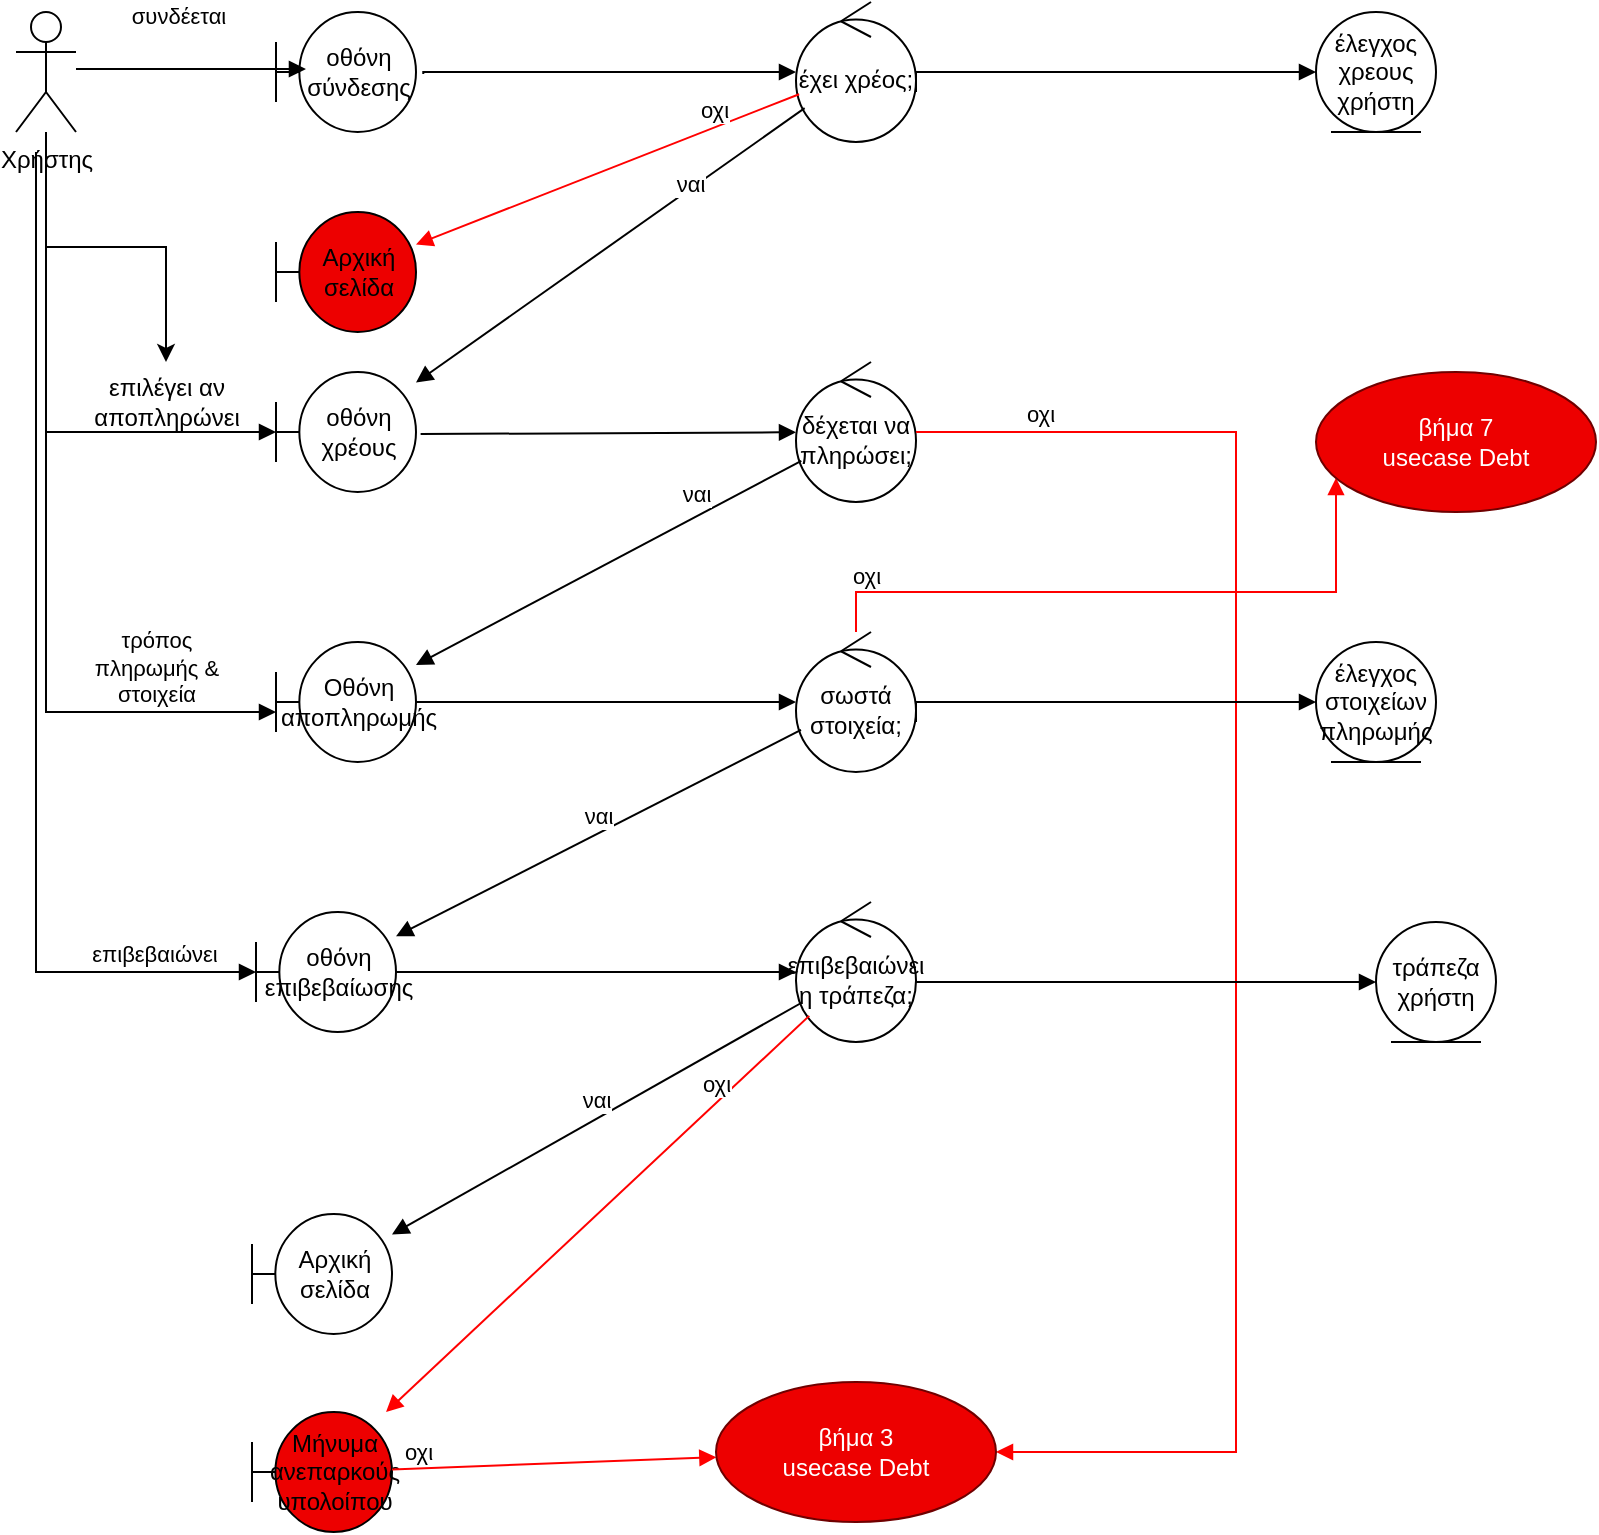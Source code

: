 <mxfile version="21.3.7" type="device">
  <diagram name="Page-1" id="ccE226V-q7xy2WEXV22L">
    <mxGraphModel dx="1912" dy="1095" grid="1" gridSize="10" guides="1" tooltips="1" connect="1" arrows="1" fold="1" page="1" pageScale="1" pageWidth="850" pageHeight="1100" math="0" shadow="0">
      <root>
        <mxCell id="0" />
        <mxCell id="1" parent="0" />
        <mxCell id="06Gl1_4TPb0UIqev2nPP-66" value="" style="edgeStyle=orthogonalEdgeStyle;rounded=0;orthogonalLoop=1;jettySize=auto;html=1;" edge="1" parent="1" source="06Gl1_4TPb0UIqev2nPP-1" target="06Gl1_4TPb0UIqev2nPP-39">
          <mxGeometry relative="1" as="geometry" />
        </mxCell>
        <mxCell id="06Gl1_4TPb0UIqev2nPP-1" value="Χρήστης" style="shape=umlActor;verticalLabelPosition=bottom;verticalAlign=top;html=1;outlineConnect=0;" vertex="1" parent="1">
          <mxGeometry x="40" y="60" width="30" height="60" as="geometry" />
        </mxCell>
        <mxCell id="06Gl1_4TPb0UIqev2nPP-2" value="οθόνη σύνδεσης" style="shape=umlBoundary;whiteSpace=wrap;html=1;" vertex="1" parent="1">
          <mxGeometry x="170" y="60" width="70" height="60" as="geometry" />
        </mxCell>
        <mxCell id="06Gl1_4TPb0UIqev2nPP-3" value="έχει χρέος;" style="ellipse;shape=umlControl;whiteSpace=wrap;html=1;" vertex="1" parent="1">
          <mxGeometry x="430" y="55" width="60" height="70" as="geometry" />
        </mxCell>
        <mxCell id="06Gl1_4TPb0UIqev2nPP-4" value="έλεγχος&lt;br&gt;&lt;div&gt;χρεους&lt;br&gt;χρήστη&lt;br&gt;&lt;/div&gt;" style="ellipse;shape=umlEntity;whiteSpace=wrap;html=1;" vertex="1" parent="1">
          <mxGeometry x="690" y="60" width="60" height="60" as="geometry" />
        </mxCell>
        <mxCell id="06Gl1_4TPb0UIqev2nPP-5" value="Αρχική σελίδα" style="shape=umlBoundary;whiteSpace=wrap;html=1;fillColor=#ED0000;" vertex="1" parent="1">
          <mxGeometry x="170" y="160" width="70" height="60" as="geometry" />
        </mxCell>
        <mxCell id="06Gl1_4TPb0UIqev2nPP-6" value="οθόνη&lt;br&gt;χρέους" style="shape=umlBoundary;whiteSpace=wrap;html=1;" vertex="1" parent="1">
          <mxGeometry x="170" y="240" width="70" height="60" as="geometry" />
        </mxCell>
        <mxCell id="06Gl1_4TPb0UIqev2nPP-12" value="συνδέεται" style="html=1;verticalAlign=bottom;endArrow=block;edgeStyle=elbowEdgeStyle;elbow=vertical;curved=0;rounded=0;entryX=0.214;entryY=0.472;entryDx=0;entryDy=0;entryPerimeter=0;" edge="1" parent="1" source="06Gl1_4TPb0UIqev2nPP-1" target="06Gl1_4TPb0UIqev2nPP-2">
          <mxGeometry x="-0.13" y="18" width="80" relative="1" as="geometry">
            <mxPoint x="310" y="410" as="sourcePoint" />
            <mxPoint x="390" y="410" as="targetPoint" />
            <mxPoint x="1" as="offset" />
          </mxGeometry>
        </mxCell>
        <mxCell id="06Gl1_4TPb0UIqev2nPP-13" value="" style="html=1;verticalAlign=bottom;endArrow=block;edgeStyle=elbowEdgeStyle;elbow=vertical;curved=0;rounded=0;exitX=1.052;exitY=0.517;exitDx=0;exitDy=0;exitPerimeter=0;" edge="1" parent="1" source="06Gl1_4TPb0UIqev2nPP-2" target="06Gl1_4TPb0UIqev2nPP-3">
          <mxGeometry width="80" relative="1" as="geometry">
            <mxPoint x="310" y="450" as="sourcePoint" />
            <mxPoint x="420" y="90" as="targetPoint" />
            <Array as="points">
              <mxPoint x="330" y="90" />
              <mxPoint x="380" y="110" />
            </Array>
          </mxGeometry>
        </mxCell>
        <mxCell id="06Gl1_4TPb0UIqev2nPP-19" value="" style="html=1;verticalAlign=bottom;endArrow=block;edgeStyle=elbowEdgeStyle;elbow=vertical;curved=0;rounded=0;exitX=1;exitY=0.643;exitDx=0;exitDy=0;exitPerimeter=0;" edge="1" parent="1" source="06Gl1_4TPb0UIqev2nPP-3" target="06Gl1_4TPb0UIqev2nPP-4">
          <mxGeometry x="0.003" width="80" relative="1" as="geometry">
            <mxPoint x="310" y="450" as="sourcePoint" />
            <mxPoint x="390" y="450" as="targetPoint" />
            <Array as="points">
              <mxPoint x="570" y="90" />
            </Array>
            <mxPoint as="offset" />
          </mxGeometry>
        </mxCell>
        <mxCell id="06Gl1_4TPb0UIqev2nPP-23" value="οχι" style="html=1;verticalAlign=bottom;endArrow=block;elbow=vertical;rounded=0;fillColor=#a20025;strokeColor=#ff0000;" edge="1" parent="1" source="06Gl1_4TPb0UIqev2nPP-3" target="06Gl1_4TPb0UIqev2nPP-5">
          <mxGeometry x="-0.565" width="80" relative="1" as="geometry">
            <mxPoint x="420" y="500" as="sourcePoint" />
            <mxPoint x="500" y="500" as="targetPoint" />
            <mxPoint x="-1" as="offset" />
          </mxGeometry>
        </mxCell>
        <mxCell id="06Gl1_4TPb0UIqev2nPP-25" value="ναι" style="html=1;verticalAlign=bottom;endArrow=block;elbow=vertical;rounded=0;strokeColor=default;" edge="1" parent="1" source="06Gl1_4TPb0UIqev2nPP-3" target="06Gl1_4TPb0UIqev2nPP-6">
          <mxGeometry x="-0.37" y="6" width="80" relative="1" as="geometry">
            <mxPoint x="-10" y="500" as="sourcePoint" />
            <mxPoint x="70" y="400" as="targetPoint" />
            <mxPoint y="-1" as="offset" />
          </mxGeometry>
        </mxCell>
        <mxCell id="06Gl1_4TPb0UIqev2nPP-28" value="δέχεται να πληρώσει;" style="ellipse;shape=umlControl;whiteSpace=wrap;html=1;" vertex="1" parent="1">
          <mxGeometry x="430" y="235" width="60" height="70" as="geometry" />
        </mxCell>
        <mxCell id="06Gl1_4TPb0UIqev2nPP-29" value="" style="html=1;verticalAlign=bottom;endArrow=block;elbow=vertical;rounded=0;strokeColor=default;exitX=1.033;exitY=0.517;exitDx=0;exitDy=0;exitPerimeter=0;" edge="1" parent="1" source="06Gl1_4TPb0UIqev2nPP-6" target="06Gl1_4TPb0UIqev2nPP-28">
          <mxGeometry x="0.051" y="28" width="80" relative="1" as="geometry">
            <mxPoint x="480" y="136" as="sourcePoint" />
            <mxPoint x="250" y="261" as="targetPoint" />
            <mxPoint as="offset" />
          </mxGeometry>
        </mxCell>
        <mxCell id="06Gl1_4TPb0UIqev2nPP-31" value="σωστά&lt;br&gt;στοιχεία;" style="ellipse;shape=umlControl;whiteSpace=wrap;html=1;" vertex="1" parent="1">
          <mxGeometry x="430" y="370" width="60" height="70" as="geometry" />
        </mxCell>
        <mxCell id="06Gl1_4TPb0UIqev2nPP-32" value="Οθόνη&lt;br&gt;αποπληρωμής" style="shape=umlBoundary;whiteSpace=wrap;html=1;" vertex="1" parent="1">
          <mxGeometry x="170" y="375" width="70" height="60" as="geometry" />
        </mxCell>
        <mxCell id="06Gl1_4TPb0UIqev2nPP-33" value="ναι" style="html=1;verticalAlign=bottom;endArrow=block;elbow=vertical;rounded=0;strokeColor=default;" edge="1" parent="1" source="06Gl1_4TPb0UIqev2nPP-28" target="06Gl1_4TPb0UIqev2nPP-32">
          <mxGeometry x="-0.463" y="-2" width="80" relative="1" as="geometry">
            <mxPoint x="480" y="136" as="sourcePoint" />
            <mxPoint x="250" y="261" as="targetPoint" />
            <mxPoint as="offset" />
          </mxGeometry>
        </mxCell>
        <mxCell id="06Gl1_4TPb0UIqev2nPP-34" value="οχι" style="html=1;verticalAlign=bottom;endArrow=block;elbow=vertical;rounded=0;fillColor=#a20025;strokeColor=#ff0000;edgeStyle=orthogonalEdgeStyle;entryX=1;entryY=0.5;entryDx=0;entryDy=0;" edge="1" parent="1" source="06Gl1_4TPb0UIqev2nPP-28" target="06Gl1_4TPb0UIqev2nPP-70">
          <mxGeometry x="-0.842" width="80" relative="1" as="geometry">
            <mxPoint x="777" y="270" as="sourcePoint" />
            <mxPoint x="650" y="780" as="targetPoint" />
            <mxPoint x="-1" as="offset" />
            <Array as="points">
              <mxPoint x="650" y="270" />
              <mxPoint x="650" y="780" />
            </Array>
          </mxGeometry>
        </mxCell>
        <mxCell id="06Gl1_4TPb0UIqev2nPP-35" value="" style="html=1;verticalAlign=bottom;endArrow=block;elbow=vertical;rounded=0;strokeColor=default;" edge="1" parent="1" source="06Gl1_4TPb0UIqev2nPP-32" target="06Gl1_4TPb0UIqev2nPP-31">
          <mxGeometry x="0.051" y="28" width="80" relative="1" as="geometry">
            <mxPoint x="230" y="405.33" as="sourcePoint" />
            <mxPoint x="418" y="404.33" as="targetPoint" />
            <mxPoint as="offset" />
          </mxGeometry>
        </mxCell>
        <mxCell id="06Gl1_4TPb0UIqev2nPP-39" value="επιλέγει αν&lt;br&gt;αποπληρώνει" style="text;html=1;align=center;verticalAlign=middle;resizable=0;points=[];autosize=1;strokeColor=none;fillColor=none;" vertex="1" parent="1">
          <mxGeometry x="70" y="235" width="90" height="40" as="geometry" />
        </mxCell>
        <mxCell id="06Gl1_4TPb0UIqev2nPP-40" value="" style="html=1;verticalAlign=bottom;endArrow=block;elbow=vertical;rounded=0;strokeColor=default;edgeStyle=orthogonalEdgeStyle;" edge="1" parent="1" source="06Gl1_4TPb0UIqev2nPP-1" target="06Gl1_4TPb0UIqev2nPP-6">
          <mxGeometry x="0.051" y="28" width="80" relative="1" as="geometry">
            <mxPoint x="56" y="120" as="sourcePoint" />
            <mxPoint x="60" y="340" as="targetPoint" />
            <mxPoint as="offset" />
            <Array as="points">
              <mxPoint x="55" y="270" />
            </Array>
          </mxGeometry>
        </mxCell>
        <mxCell id="06Gl1_4TPb0UIqev2nPP-41" value="τρόπος &lt;br&gt;πληρωμής &amp;amp;&lt;br&gt;στοιχεία" style="html=1;verticalAlign=bottom;endArrow=block;edgeStyle=elbowEdgeStyle;elbow=vertical;curved=0;rounded=0;" edge="1" parent="1" source="06Gl1_4TPb0UIqev2nPP-1" target="06Gl1_4TPb0UIqev2nPP-32">
          <mxGeometry x="0.704" width="80" relative="1" as="geometry">
            <mxPoint x="440" y="500" as="sourcePoint" />
            <mxPoint x="40" y="420" as="targetPoint" />
            <Array as="points">
              <mxPoint x="110" y="410" />
              <mxPoint x="40" y="420" />
            </Array>
            <mxPoint as="offset" />
          </mxGeometry>
        </mxCell>
        <mxCell id="06Gl1_4TPb0UIqev2nPP-43" value="οθόνη&lt;br&gt;επιβεβαίωσης" style="shape=umlBoundary;whiteSpace=wrap;html=1;" vertex="1" parent="1">
          <mxGeometry x="160" y="510" width="70" height="60" as="geometry" />
        </mxCell>
        <mxCell id="06Gl1_4TPb0UIqev2nPP-45" value="επιβεβαιώνει&lt;br&gt;η τράπεζα;" style="ellipse;shape=umlControl;whiteSpace=wrap;html=1;" vertex="1" parent="1">
          <mxGeometry x="430" y="505" width="60" height="70" as="geometry" />
        </mxCell>
        <mxCell id="06Gl1_4TPb0UIqev2nPP-46" value="έλεγχος&lt;br&gt;στοιχείων&lt;br&gt;πληρωμής" style="ellipse;shape=umlEntity;whiteSpace=wrap;html=1;" vertex="1" parent="1">
          <mxGeometry x="690" y="375" width="60" height="60" as="geometry" />
        </mxCell>
        <mxCell id="06Gl1_4TPb0UIqev2nPP-47" value="" style="html=1;verticalAlign=bottom;endArrow=block;edgeStyle=elbowEdgeStyle;elbow=vertical;curved=0;rounded=0;exitX=1;exitY=0.643;exitDx=0;exitDy=0;exitPerimeter=0;" edge="1" parent="1" target="06Gl1_4TPb0UIqev2nPP-46">
          <mxGeometry x="0.003" width="80" relative="1" as="geometry">
            <mxPoint x="490" y="415" as="sourcePoint" />
            <mxPoint x="390" y="765" as="targetPoint" />
            <Array as="points">
              <mxPoint x="570" y="405" />
            </Array>
            <mxPoint as="offset" />
          </mxGeometry>
        </mxCell>
        <mxCell id="06Gl1_4TPb0UIqev2nPP-53" value="ναι" style="html=1;verticalAlign=bottom;endArrow=block;elbow=vertical;rounded=0;strokeColor=default;" edge="1" parent="1" source="06Gl1_4TPb0UIqev2nPP-31" target="06Gl1_4TPb0UIqev2nPP-43">
          <mxGeometry width="80" relative="1" as="geometry">
            <mxPoint x="430" y="420" as="sourcePoint" />
            <mxPoint x="237" y="522" as="targetPoint" />
          </mxGeometry>
        </mxCell>
        <mxCell id="06Gl1_4TPb0UIqev2nPP-54" value="οχι" style="html=1;verticalAlign=bottom;endArrow=block;elbow=vertical;rounded=0;fillColor=#a20025;strokeColor=#ff0000;edgeStyle=orthogonalEdgeStyle;" edge="1" parent="1" source="06Gl1_4TPb0UIqev2nPP-31" target="06Gl1_4TPb0UIqev2nPP-71">
          <mxGeometry x="-0.842" width="80" relative="1" as="geometry">
            <mxPoint x="750" y="575" as="sourcePoint" />
            <mxPoint x="700" y="300" as="targetPoint" />
            <mxPoint y="1" as="offset" />
            <Array as="points">
              <mxPoint x="460" y="350" />
              <mxPoint x="700" y="350" />
            </Array>
          </mxGeometry>
        </mxCell>
        <mxCell id="06Gl1_4TPb0UIqev2nPP-55" value="επιβεβαιώνει" style="html=1;verticalAlign=bottom;endArrow=block;edgeStyle=elbowEdgeStyle;elbow=vertical;curved=0;rounded=0;" edge="1" parent="1" target="06Gl1_4TPb0UIqev2nPP-43">
          <mxGeometry x="0.802" width="80" relative="1" as="geometry">
            <mxPoint x="50" y="130" as="sourcePoint" />
            <mxPoint x="180" y="420" as="targetPoint" />
            <Array as="points">
              <mxPoint x="70" y="540" />
              <mxPoint x="120" y="420" />
              <mxPoint x="50" y="430" />
            </Array>
            <mxPoint as="offset" />
          </mxGeometry>
        </mxCell>
        <mxCell id="06Gl1_4TPb0UIqev2nPP-56" value="" style="html=1;verticalAlign=bottom;endArrow=block;elbow=vertical;rounded=0;strokeColor=default;" edge="1" parent="1" source="06Gl1_4TPb0UIqev2nPP-43" target="06Gl1_4TPb0UIqev2nPP-45">
          <mxGeometry x="0.051" y="28" width="80" relative="1" as="geometry">
            <mxPoint x="250" y="550" as="sourcePoint" />
            <mxPoint x="438" y="549" as="targetPoint" />
            <mxPoint as="offset" />
          </mxGeometry>
        </mxCell>
        <mxCell id="06Gl1_4TPb0UIqev2nPP-57" value="τράπεζα&lt;br&gt;χρήστη" style="ellipse;shape=umlEntity;whiteSpace=wrap;html=1;" vertex="1" parent="1">
          <mxGeometry x="720" y="515" width="60" height="60" as="geometry" />
        </mxCell>
        <mxCell id="06Gl1_4TPb0UIqev2nPP-58" value="" style="html=1;verticalAlign=bottom;endArrow=block;edgeStyle=elbowEdgeStyle;elbow=vertical;curved=0;rounded=0;" edge="1" parent="1" target="06Gl1_4TPb0UIqev2nPP-57" source="06Gl1_4TPb0UIqev2nPP-45">
          <mxGeometry x="0.003" width="80" relative="1" as="geometry">
            <mxPoint x="520" y="555" as="sourcePoint" />
            <mxPoint x="420" y="905" as="targetPoint" />
            <Array as="points">
              <mxPoint x="600" y="545" />
            </Array>
            <mxPoint as="offset" />
          </mxGeometry>
        </mxCell>
        <mxCell id="06Gl1_4TPb0UIqev2nPP-60" value="Αρχική σελίδα" style="shape=umlBoundary;whiteSpace=wrap;html=1;" vertex="1" parent="1">
          <mxGeometry x="158" y="661" width="70" height="60" as="geometry" />
        </mxCell>
        <mxCell id="06Gl1_4TPb0UIqev2nPP-61" value="ναι" style="html=1;verticalAlign=bottom;endArrow=block;elbow=vertical;rounded=0;strokeColor=default;" edge="1" parent="1" target="06Gl1_4TPb0UIqev2nPP-60" source="06Gl1_4TPb0UIqev2nPP-45">
          <mxGeometry width="80" relative="1" as="geometry">
            <mxPoint x="430" y="570" as="sourcePoint" />
            <mxPoint x="235" y="673" as="targetPoint" />
          </mxGeometry>
        </mxCell>
        <mxCell id="06Gl1_4TPb0UIqev2nPP-63" value="οχι" style="html=1;verticalAlign=bottom;endArrow=block;elbow=vertical;rounded=0;fillColor=#a20025;strokeColor=#ff0000;" edge="1" parent="1" source="06Gl1_4TPb0UIqev2nPP-45" target="06Gl1_4TPb0UIqev2nPP-65">
          <mxGeometry x="-0.565" width="80" relative="1" as="geometry">
            <mxPoint x="697" y="730" as="sourcePoint" />
            <mxPoint x="230" y="800" as="targetPoint" />
            <mxPoint x="-1" as="offset" />
          </mxGeometry>
        </mxCell>
        <mxCell id="06Gl1_4TPb0UIqev2nPP-65" value="Μήνυμα&lt;br&gt;ανεπαρκούς&lt;br&gt;υπολοίπου" style="shape=umlBoundary;whiteSpace=wrap;html=1;fillColor=#ED0000;" vertex="1" parent="1">
          <mxGeometry x="158" y="760" width="70" height="60" as="geometry" />
        </mxCell>
        <mxCell id="06Gl1_4TPb0UIqev2nPP-69" value="οχι" style="html=1;verticalAlign=bottom;endArrow=block;elbow=vertical;rounded=0;fillColor=#a20025;strokeColor=#ff0000;" edge="1" parent="1" source="06Gl1_4TPb0UIqev2nPP-65" target="06Gl1_4TPb0UIqev2nPP-70">
          <mxGeometry x="-0.842" width="80" relative="1" as="geometry">
            <mxPoint x="360" y="830" as="sourcePoint" />
            <mxPoint x="460" y="780" as="targetPoint" />
            <mxPoint y="1" as="offset" />
          </mxGeometry>
        </mxCell>
        <mxCell id="06Gl1_4TPb0UIqev2nPP-70" value="βήμα 3&lt;br&gt;usecase Debt" style="ellipse;whiteSpace=wrap;html=1;fillColor=#ED0000;fontColor=#ffffff;strokeColor=#6F0000;" vertex="1" parent="1">
          <mxGeometry x="390" y="745" width="140" height="70" as="geometry" />
        </mxCell>
        <mxCell id="06Gl1_4TPb0UIqev2nPP-71" value="βήμα 7&lt;br&gt;usecase Debt" style="ellipse;whiteSpace=wrap;html=1;fillColor=#ED0000;fontColor=#ffffff;strokeColor=#6F0000;" vertex="1" parent="1">
          <mxGeometry x="690" y="240" width="140" height="70" as="geometry" />
        </mxCell>
      </root>
    </mxGraphModel>
  </diagram>
</mxfile>
